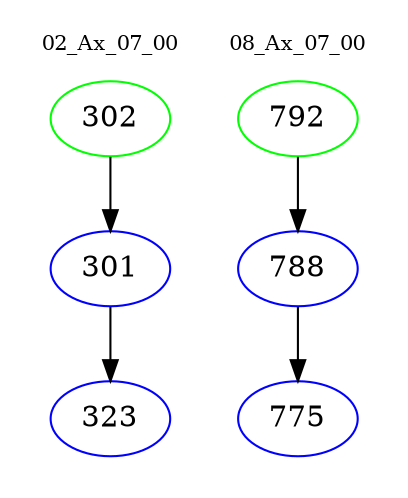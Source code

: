 digraph{
subgraph cluster_0 {
color = white
label = "02_Ax_07_00";
fontsize=10;
T0_302 [label="302", color="green"]
T0_302 -> T0_301 [color="black"]
T0_301 [label="301", color="blue"]
T0_301 -> T0_323 [color="black"]
T0_323 [label="323", color="blue"]
}
subgraph cluster_1 {
color = white
label = "08_Ax_07_00";
fontsize=10;
T1_792 [label="792", color="green"]
T1_792 -> T1_788 [color="black"]
T1_788 [label="788", color="blue"]
T1_788 -> T1_775 [color="black"]
T1_775 [label="775", color="blue"]
}
}
